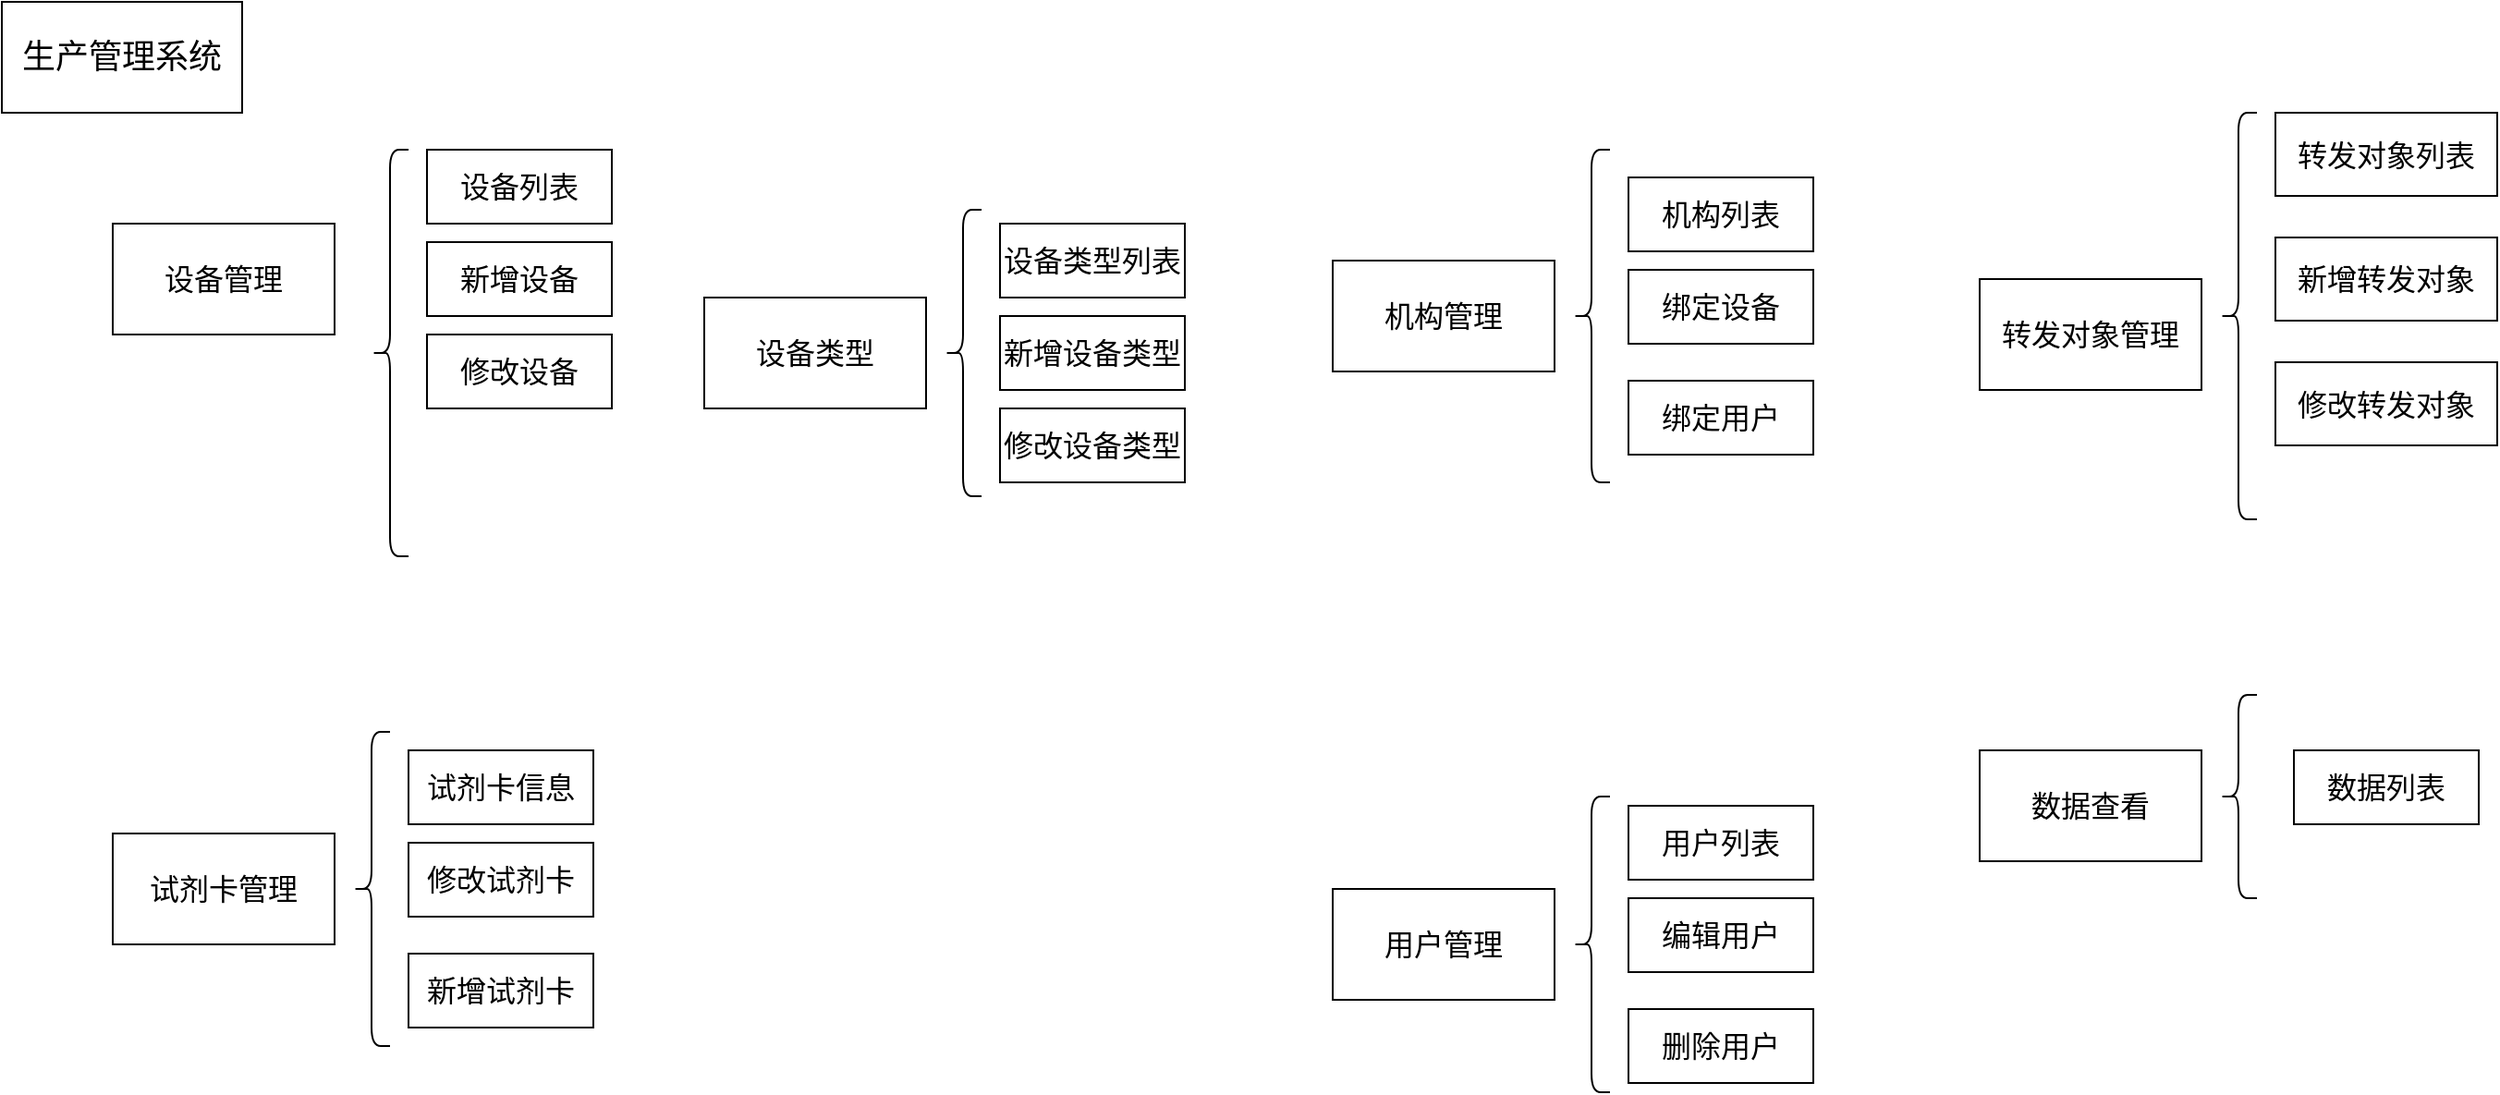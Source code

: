 <mxfile version="21.5.1" type="github">
  <diagram name="第 1 页" id="fMipuzNQtu9X9_ya9-IH">
    <mxGraphModel dx="1562" dy="837" grid="1" gridSize="10" guides="1" tooltips="1" connect="1" arrows="1" fold="1" page="1" pageScale="1" pageWidth="1200" pageHeight="1600" math="0" shadow="0">
      <root>
        <mxCell id="0" />
        <mxCell id="1" parent="0" />
        <mxCell id="LV20fUpdMBN0D84zTJ2B-1" value="&lt;font style=&quot;font-size: 18px;&quot;&gt;生产管理系统&lt;/font&gt;" style="rounded=0;whiteSpace=wrap;html=1;" vertex="1" parent="1">
          <mxGeometry x="10" y="15" width="130" height="60" as="geometry" />
        </mxCell>
        <mxCell id="LV20fUpdMBN0D84zTJ2B-2" value="设备管理" style="rounded=0;whiteSpace=wrap;html=1;fontSize=16;" vertex="1" parent="1">
          <mxGeometry x="70" y="135" width="120" height="60" as="geometry" />
        </mxCell>
        <mxCell id="LV20fUpdMBN0D84zTJ2B-5" value="" style="shape=curlyBracket;whiteSpace=wrap;html=1;rounded=1;labelPosition=left;verticalLabelPosition=middle;align=right;verticalAlign=middle;fontSize=16;" vertex="1" parent="1">
          <mxGeometry x="210" y="95" width="20" height="220" as="geometry" />
        </mxCell>
        <mxCell id="LV20fUpdMBN0D84zTJ2B-8" value="试剂卡管理" style="rounded=0;whiteSpace=wrap;html=1;fontSize=16;" vertex="1" parent="1">
          <mxGeometry x="70" y="465" width="120" height="60" as="geometry" />
        </mxCell>
        <mxCell id="LV20fUpdMBN0D84zTJ2B-9" value="" style="shape=curlyBracket;whiteSpace=wrap;html=1;rounded=1;labelPosition=left;verticalLabelPosition=middle;align=right;verticalAlign=middle;fontSize=16;" vertex="1" parent="1">
          <mxGeometry x="200" y="410" width="20" height="170" as="geometry" />
        </mxCell>
        <mxCell id="LV20fUpdMBN0D84zTJ2B-11" value="试剂卡信息" style="rounded=0;whiteSpace=wrap;html=1;fontSize=16;" vertex="1" parent="1">
          <mxGeometry x="230" y="420" width="100" height="40" as="geometry" />
        </mxCell>
        <mxCell id="LV20fUpdMBN0D84zTJ2B-12" value="修改试剂卡" style="rounded=0;whiteSpace=wrap;html=1;fontSize=16;" vertex="1" parent="1">
          <mxGeometry x="230" y="470" width="100" height="40" as="geometry" />
        </mxCell>
        <mxCell id="LV20fUpdMBN0D84zTJ2B-13" value="新增试剂卡" style="rounded=0;whiteSpace=wrap;html=1;fontSize=16;" vertex="1" parent="1">
          <mxGeometry x="230" y="530" width="100" height="40" as="geometry" />
        </mxCell>
        <mxCell id="LV20fUpdMBN0D84zTJ2B-16" value="设备列表" style="rounded=0;whiteSpace=wrap;html=1;fontSize=16;" vertex="1" parent="1">
          <mxGeometry x="240" y="95" width="100" height="40" as="geometry" />
        </mxCell>
        <mxCell id="LV20fUpdMBN0D84zTJ2B-19" value="新增设备" style="rounded=0;whiteSpace=wrap;html=1;fontSize=16;" vertex="1" parent="1">
          <mxGeometry x="240" y="145" width="100" height="40" as="geometry" />
        </mxCell>
        <mxCell id="LV20fUpdMBN0D84zTJ2B-20" value="修改设备" style="rounded=0;whiteSpace=wrap;html=1;fontSize=16;" vertex="1" parent="1">
          <mxGeometry x="240" y="195" width="100" height="40" as="geometry" />
        </mxCell>
        <mxCell id="LV20fUpdMBN0D84zTJ2B-21" value="机构管理" style="rounded=0;whiteSpace=wrap;html=1;fontSize=16;" vertex="1" parent="1">
          <mxGeometry x="730" y="155" width="120" height="60" as="geometry" />
        </mxCell>
        <mxCell id="LV20fUpdMBN0D84zTJ2B-22" value="" style="shape=curlyBracket;whiteSpace=wrap;html=1;rounded=1;labelPosition=left;verticalLabelPosition=middle;align=right;verticalAlign=middle;" vertex="1" parent="1">
          <mxGeometry x="860" y="95" width="20" height="180" as="geometry" />
        </mxCell>
        <mxCell id="LV20fUpdMBN0D84zTJ2B-23" value="机构列表" style="rounded=0;whiteSpace=wrap;html=1;fontSize=16;" vertex="1" parent="1">
          <mxGeometry x="890" y="110" width="100" height="40" as="geometry" />
        </mxCell>
        <mxCell id="LV20fUpdMBN0D84zTJ2B-24" value="绑定设备" style="rounded=0;whiteSpace=wrap;html=1;fontSize=16;" vertex="1" parent="1">
          <mxGeometry x="890" y="160" width="100" height="40" as="geometry" />
        </mxCell>
        <mxCell id="LV20fUpdMBN0D84zTJ2B-25" value="绑定用户" style="rounded=0;whiteSpace=wrap;html=1;fontSize=16;" vertex="1" parent="1">
          <mxGeometry x="890" y="220" width="100" height="40" as="geometry" />
        </mxCell>
        <mxCell id="LV20fUpdMBN0D84zTJ2B-26" value="用户管理" style="rounded=0;whiteSpace=wrap;html=1;fontSize=16;" vertex="1" parent="1">
          <mxGeometry x="730" y="495" width="120" height="60" as="geometry" />
        </mxCell>
        <mxCell id="LV20fUpdMBN0D84zTJ2B-27" value="" style="shape=curlyBracket;whiteSpace=wrap;html=1;rounded=1;labelPosition=left;verticalLabelPosition=middle;align=right;verticalAlign=middle;" vertex="1" parent="1">
          <mxGeometry x="860" y="445" width="20" height="160" as="geometry" />
        </mxCell>
        <mxCell id="LV20fUpdMBN0D84zTJ2B-28" value="用户列表" style="rounded=0;whiteSpace=wrap;html=1;fontSize=16;" vertex="1" parent="1">
          <mxGeometry x="890" y="450" width="100" height="40" as="geometry" />
        </mxCell>
        <mxCell id="LV20fUpdMBN0D84zTJ2B-29" value="编辑用户" style="rounded=0;whiteSpace=wrap;html=1;fontSize=16;" vertex="1" parent="1">
          <mxGeometry x="890" y="500" width="100" height="40" as="geometry" />
        </mxCell>
        <mxCell id="LV20fUpdMBN0D84zTJ2B-30" value="删除用户" style="rounded=0;whiteSpace=wrap;html=1;fontSize=16;" vertex="1" parent="1">
          <mxGeometry x="890" y="560" width="100" height="40" as="geometry" />
        </mxCell>
        <mxCell id="LV20fUpdMBN0D84zTJ2B-32" value="转发对象管理" style="rounded=0;whiteSpace=wrap;html=1;fontSize=16;" vertex="1" parent="1">
          <mxGeometry x="1080" y="165" width="120" height="60" as="geometry" />
        </mxCell>
        <mxCell id="LV20fUpdMBN0D84zTJ2B-33" value="" style="shape=curlyBracket;whiteSpace=wrap;html=1;rounded=1;labelPosition=left;verticalLabelPosition=middle;align=right;verticalAlign=middle;fontSize=16;" vertex="1" parent="1">
          <mxGeometry x="1210" y="75" width="20" height="220" as="geometry" />
        </mxCell>
        <mxCell id="LV20fUpdMBN0D84zTJ2B-34" value="转发对象列表" style="rounded=0;whiteSpace=wrap;html=1;fontSize=16;" vertex="1" parent="1">
          <mxGeometry x="1240" y="75" width="120" height="45" as="geometry" />
        </mxCell>
        <mxCell id="LV20fUpdMBN0D84zTJ2B-35" value="新增转发对象" style="rounded=0;whiteSpace=wrap;html=1;fontSize=16;" vertex="1" parent="1">
          <mxGeometry x="1240" y="142.5" width="120" height="45" as="geometry" />
        </mxCell>
        <mxCell id="LV20fUpdMBN0D84zTJ2B-36" value="修改转发对象" style="rounded=0;whiteSpace=wrap;html=1;fontSize=16;" vertex="1" parent="1">
          <mxGeometry x="1240" y="210" width="120" height="45" as="geometry" />
        </mxCell>
        <mxCell id="LV20fUpdMBN0D84zTJ2B-48" value="数据查看" style="rounded=0;whiteSpace=wrap;html=1;fontSize=16;" vertex="1" parent="1">
          <mxGeometry x="1080" y="420" width="120" height="60" as="geometry" />
        </mxCell>
        <mxCell id="LV20fUpdMBN0D84zTJ2B-49" value="" style="shape=curlyBracket;whiteSpace=wrap;html=1;rounded=1;labelPosition=left;verticalLabelPosition=middle;align=right;verticalAlign=middle;fontSize=16;" vertex="1" parent="1">
          <mxGeometry x="1210" y="390" width="20" height="110" as="geometry" />
        </mxCell>
        <mxCell id="LV20fUpdMBN0D84zTJ2B-50" value="数据列表" style="rounded=0;whiteSpace=wrap;html=1;fontSize=16;" vertex="1" parent="1">
          <mxGeometry x="1250" y="420" width="100" height="40" as="geometry" />
        </mxCell>
        <mxCell id="LV20fUpdMBN0D84zTJ2B-53" value="设备类型" style="rounded=0;whiteSpace=wrap;html=1;fontSize=16;" vertex="1" parent="1">
          <mxGeometry x="390" y="175" width="120" height="60" as="geometry" />
        </mxCell>
        <mxCell id="LV20fUpdMBN0D84zTJ2B-54" value="" style="shape=curlyBracket;whiteSpace=wrap;html=1;rounded=1;labelPosition=left;verticalLabelPosition=middle;align=right;verticalAlign=middle;fontSize=16;" vertex="1" parent="1">
          <mxGeometry x="520" y="127.5" width="20" height="155" as="geometry" />
        </mxCell>
        <mxCell id="LV20fUpdMBN0D84zTJ2B-55" value="设备类型列表" style="rounded=0;whiteSpace=wrap;html=1;fontSize=16;" vertex="1" parent="1">
          <mxGeometry x="550" y="135" width="100" height="40" as="geometry" />
        </mxCell>
        <mxCell id="LV20fUpdMBN0D84zTJ2B-56" value="新增设备类型" style="rounded=0;whiteSpace=wrap;html=1;fontSize=16;" vertex="1" parent="1">
          <mxGeometry x="550" y="185" width="100" height="40" as="geometry" />
        </mxCell>
        <mxCell id="LV20fUpdMBN0D84zTJ2B-57" value="修改设备类型" style="rounded=0;whiteSpace=wrap;html=1;fontSize=16;" vertex="1" parent="1">
          <mxGeometry x="550" y="235" width="100" height="40" as="geometry" />
        </mxCell>
      </root>
    </mxGraphModel>
  </diagram>
</mxfile>
